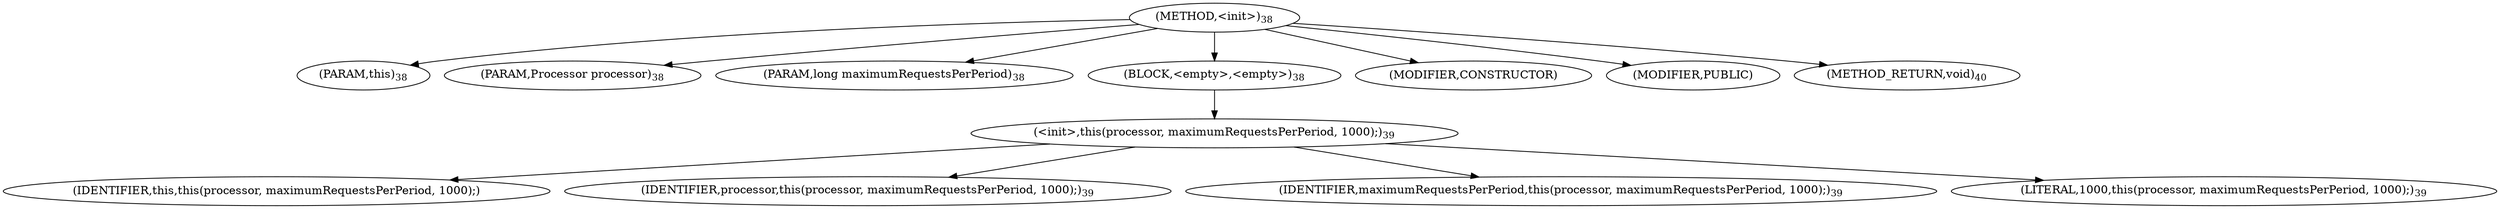 digraph "&lt;init&gt;" {  
"56" [label = <(METHOD,&lt;init&gt;)<SUB>38</SUB>> ]
"4" [label = <(PARAM,this)<SUB>38</SUB>> ]
"57" [label = <(PARAM,Processor processor)<SUB>38</SUB>> ]
"58" [label = <(PARAM,long maximumRequestsPerPeriod)<SUB>38</SUB>> ]
"59" [label = <(BLOCK,&lt;empty&gt;,&lt;empty&gt;)<SUB>38</SUB>> ]
"60" [label = <(&lt;init&gt;,this(processor, maximumRequestsPerPeriod, 1000);)<SUB>39</SUB>> ]
"3" [label = <(IDENTIFIER,this,this(processor, maximumRequestsPerPeriod, 1000);)> ]
"61" [label = <(IDENTIFIER,processor,this(processor, maximumRequestsPerPeriod, 1000);)<SUB>39</SUB>> ]
"62" [label = <(IDENTIFIER,maximumRequestsPerPeriod,this(processor, maximumRequestsPerPeriod, 1000);)<SUB>39</SUB>> ]
"63" [label = <(LITERAL,1000,this(processor, maximumRequestsPerPeriod, 1000);)<SUB>39</SUB>> ]
"64" [label = <(MODIFIER,CONSTRUCTOR)> ]
"65" [label = <(MODIFIER,PUBLIC)> ]
"66" [label = <(METHOD_RETURN,void)<SUB>40</SUB>> ]
  "56" -> "4" 
  "56" -> "57" 
  "56" -> "58" 
  "56" -> "59" 
  "56" -> "64" 
  "56" -> "65" 
  "56" -> "66" 
  "59" -> "60" 
  "60" -> "3" 
  "60" -> "61" 
  "60" -> "62" 
  "60" -> "63" 
}
